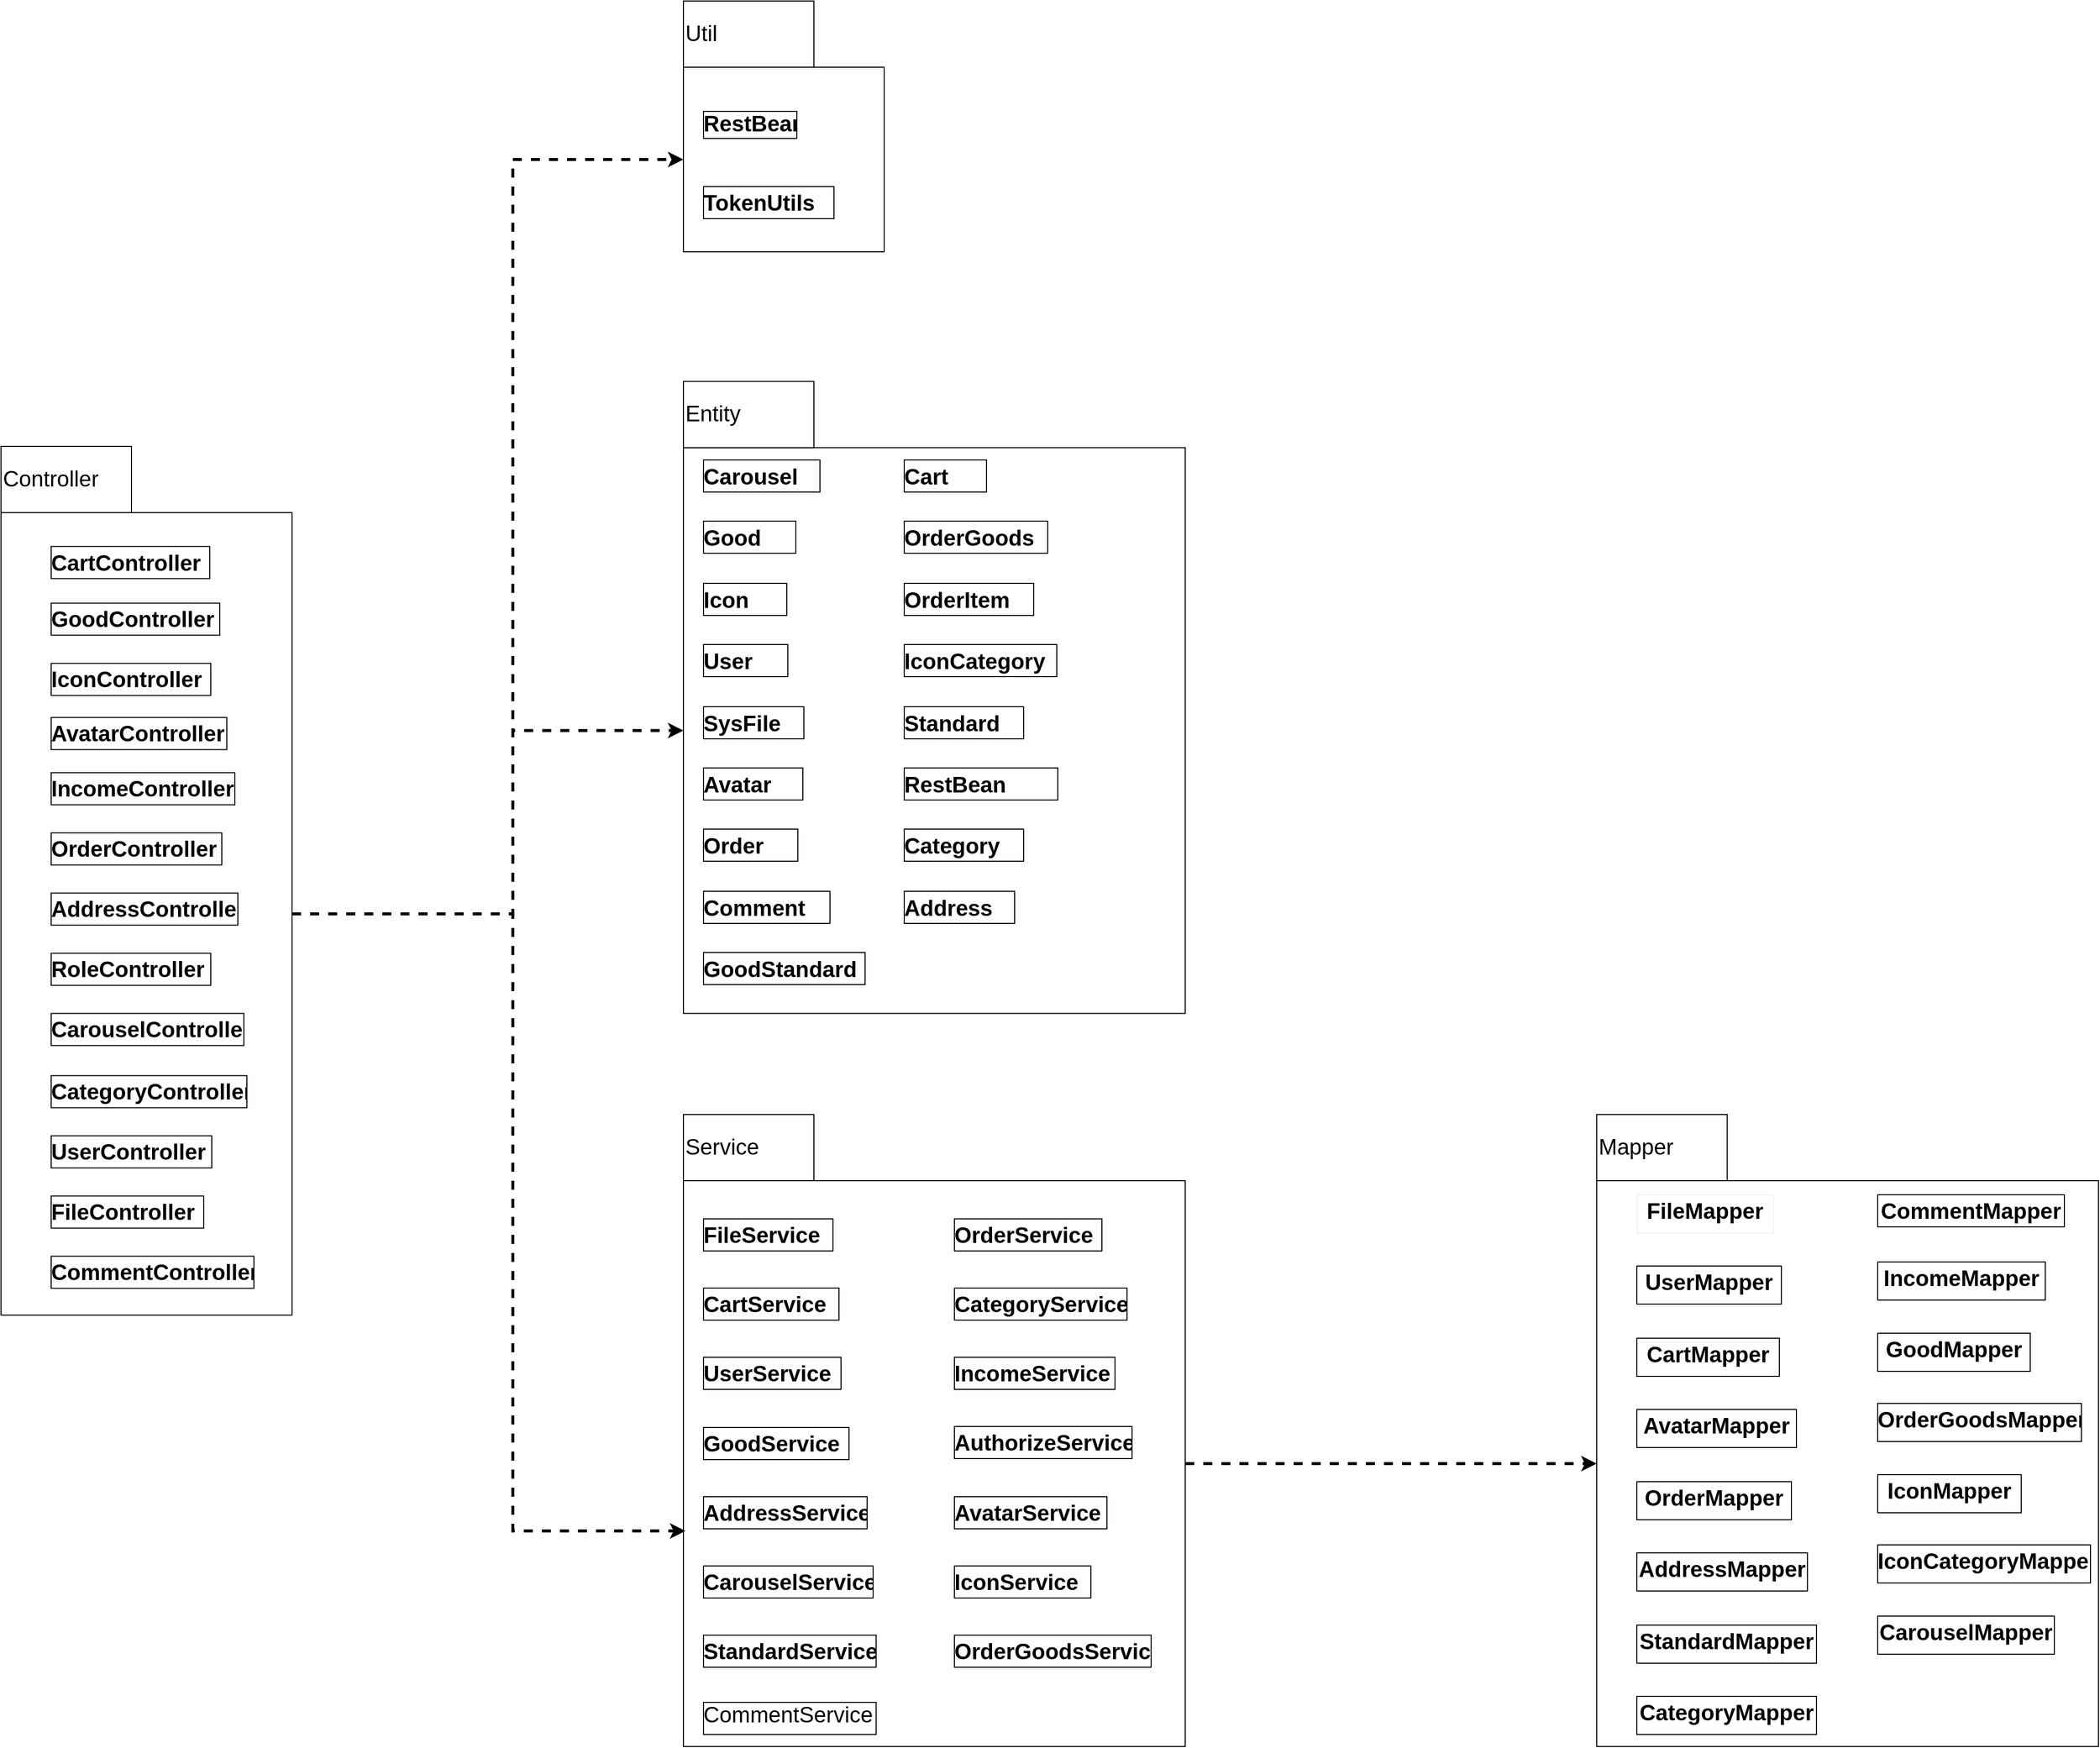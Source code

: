 <mxfile version="24.2.2" type="github">
  <diagram id="kwndpxM6aQohwFW0s9ph" name="第 1 页">
    <mxGraphModel dx="5371" dy="2811" grid="1" gridSize="10" guides="1" tooltips="1" connect="1" arrows="1" fold="1" page="0" pageScale="1" pageWidth="827" pageHeight="1169" background="none" math="0" shadow="0">
      <root>
        <mxCell id="0" />
        <mxCell id="1" parent="0" />
        <mxCell id="node9" value="&lt;p style=&quot;margin: 4px 0px 0px; font-size: 22px;&quot;&gt;&lt;b style=&quot;font-size: 22px;&quot;&gt;AddressController&lt;/b&gt;&lt;/p&gt;&lt;hr style=&quot;font-size: 22px;&quot;&gt;" style="verticalAlign=top;align=left;overflow=fill;fontSize=22;fontFamily=Helvetica;html=1;rounded=0;shadow=0;comic=0;labelBackgroundColor=none;strokeWidth=1;flipV=1;arcSize=20;" parent="1" vertex="1">
          <mxGeometry x="-1340" y="219.25" width="186" height="32" as="geometry" />
        </mxCell>
        <mxCell id="node5" value="&lt;p style=&quot;margin: 4px 0px 0px; font-size: 22px;&quot;&gt;&lt;b style=&quot;font-size: 22px;&quot;&gt;AvatarController&lt;/b&gt;&lt;/p&gt;&lt;hr style=&quot;font-size: 22px;&quot;&gt;" style="verticalAlign=top;align=left;overflow=fill;fontSize=22;fontFamily=Helvetica;html=1;rounded=0;shadow=0;comic=0;labelBackgroundColor=none;strokeWidth=1;flipV=1;arcSize=20;" parent="1" vertex="1">
          <mxGeometry x="-1340" y="44.25" width="175" height="32" as="geometry" />
        </mxCell>
        <mxCell id="node1" value="&lt;p style=&quot;margin: 4px 0px 0px; font-size: 22px;&quot;&gt;&lt;b style=&quot;font-size: 22px;&quot;&gt;CarouselController&lt;/b&gt;&lt;/p&gt;&lt;hr style=&quot;font-size: 22px;&quot;&gt;" style="verticalAlign=top;align=left;overflow=fill;fontSize=22;fontFamily=Helvetica;html=1;rounded=0;shadow=0;comic=0;labelBackgroundColor=none;strokeWidth=1;flipV=1;arcSize=20;" parent="1" vertex="1">
          <mxGeometry x="-1340" y="339.25" width="192" height="32" as="geometry" />
        </mxCell>
        <mxCell id="node8" value="&lt;p style=&quot;margin: 4px 0px 0px; font-size: 22px;&quot;&gt;&lt;b style=&quot;font-size: 22px;&quot;&gt;CartController&lt;/b&gt;&lt;/p&gt;&lt;hr style=&quot;font-size: 22px;&quot;&gt;" style="verticalAlign=top;align=left;overflow=fill;fontSize=22;fontFamily=Helvetica;html=1;rounded=0;shadow=0;comic=0;labelBackgroundColor=none;strokeWidth=1;flipV=1;arcSize=20;" parent="1" vertex="1">
          <mxGeometry x="-1340" y="-126.25" width="158" height="32" as="geometry" />
        </mxCell>
        <mxCell id="node7" value="&lt;p style=&quot;margin: 4px 0px 0px; font-size: 22px;&quot;&gt;&lt;b style=&quot;font-size: 22px;&quot;&gt;CategoryController&lt;/b&gt;&lt;/p&gt;&lt;hr style=&quot;font-size: 22px;&quot;&gt;" style="verticalAlign=top;align=left;overflow=fill;fontSize=22;fontFamily=Helvetica;html=1;rounded=0;shadow=0;comic=0;labelBackgroundColor=none;strokeWidth=1;flipV=1;arcSize=20;" parent="1" vertex="1">
          <mxGeometry x="-1340" y="401.25" width="195" height="32" as="geometry" />
        </mxCell>
        <mxCell id="node2" value="&lt;p style=&quot;margin: 4px 0px 0px; font-size: 22px;&quot;&gt;&lt;b style=&quot;font-size: 22px;&quot;&gt;CommentController&lt;/b&gt;&lt;/p&gt;&lt;hr style=&quot;font-size: 22px;&quot;&gt;" style="verticalAlign=top;align=left;overflow=fill;fontSize=22;fontFamily=Helvetica;html=1;rounded=0;shadow=0;comic=0;labelBackgroundColor=none;strokeWidth=1;flipV=1;arcSize=20;" parent="1" vertex="1">
          <mxGeometry x="-1340" y="581.25" width="202" height="32" as="geometry" />
        </mxCell>
        <mxCell id="node6" value="&lt;p style=&quot;margin: 4px 0px 0px; font-size: 22px;&quot;&gt;&lt;b style=&quot;font-size: 22px;&quot;&gt;FileController&lt;/b&gt;&lt;/p&gt;&lt;hr style=&quot;font-size: 22px;&quot;&gt;" style="verticalAlign=top;align=left;overflow=fill;fontSize=22;fontFamily=Helvetica;html=1;rounded=0;shadow=0;comic=0;labelBackgroundColor=none;strokeWidth=1;flipV=1;arcSize=20;" parent="1" vertex="1">
          <mxGeometry x="-1340" y="521.25" width="152" height="32" as="geometry" />
        </mxCell>
        <mxCell id="node4" value="&lt;p style=&quot;margin: 4px 0px 0px; font-size: 22px;&quot;&gt;&lt;b style=&quot;font-size: 22px;&quot;&gt;GoodController&lt;/b&gt;&lt;/p&gt;&lt;hr style=&quot;font-size: 22px;&quot;&gt;" style="verticalAlign=top;align=left;overflow=fill;fontSize=22;fontFamily=Helvetica;html=1;rounded=0;shadow=0;comic=0;labelBackgroundColor=none;strokeWidth=1;flipV=1;arcSize=20;" parent="1" vertex="1">
          <mxGeometry x="-1340" y="-69.75" width="168" height="32" as="geometry" />
        </mxCell>
        <mxCell id="node12" value="&lt;p style=&quot;margin: 4px 0px 0px; font-size: 22px;&quot;&gt;&lt;b style=&quot;font-size: 22px;&quot;&gt;IconController&lt;/b&gt;&lt;/p&gt;&lt;hr style=&quot;font-size: 22px;&quot;&gt;" style="verticalAlign=top;align=left;overflow=fill;fontSize=22;fontFamily=Helvetica;html=1;rounded=0;shadow=0;comic=0;labelBackgroundColor=none;strokeWidth=1;flipV=1;arcSize=20;" parent="1" vertex="1">
          <mxGeometry x="-1340" y="-9.75" width="159" height="32" as="geometry" />
        </mxCell>
        <mxCell id="node10" value="&lt;p style=&quot;margin: 4px 0px 0px; font-size: 22px;&quot;&gt;&lt;b style=&quot;font-size: 22px;&quot;&gt;IncomeController&lt;/b&gt;&lt;/p&gt;&lt;hr style=&quot;font-size: 22px;&quot;&gt;" style="verticalAlign=top;align=left;overflow=fill;fontSize=22;fontFamily=Helvetica;html=1;rounded=0;shadow=0;comic=0;labelBackgroundColor=none;strokeWidth=1;flipV=1;arcSize=20;" parent="1" vertex="1">
          <mxGeometry x="-1340" y="99.25" width="183" height="32" as="geometry" />
        </mxCell>
        <mxCell id="node3" value="&lt;p style=&quot;margin: 4px 0px 0px; font-size: 22px;&quot;&gt;&lt;b style=&quot;font-size: 22px;&quot;&gt;OrderController&lt;/b&gt;&lt;/p&gt;&lt;hr style=&quot;font-size: 22px;&quot;&gt;" style="verticalAlign=top;align=left;overflow=fill;fontSize=22;fontFamily=Helvetica;html=1;rounded=0;shadow=0;comic=0;labelBackgroundColor=none;strokeWidth=1;flipV=1;arcSize=20;" parent="1" vertex="1">
          <mxGeometry x="-1340" y="159.25" width="170" height="32" as="geometry" />
        </mxCell>
        <mxCell id="node0" value="&lt;p style=&quot;margin: 4px 0px 0px; font-size: 22px;&quot;&gt;&lt;b style=&quot;font-size: 22px;&quot;&gt;RoleController&lt;/b&gt;&lt;/p&gt;&lt;hr style=&quot;font-size: 22px;&quot;&gt;" style="verticalAlign=top;align=left;overflow=fill;fontSize=22;fontFamily=Helvetica;html=1;rounded=0;shadow=0;comic=0;labelBackgroundColor=none;strokeWidth=1;flipV=1;arcSize=20;" parent="1" vertex="1">
          <mxGeometry x="-1340" y="279.25" width="159" height="32" as="geometry" />
        </mxCell>
        <mxCell id="node11" value="&lt;p style=&quot;margin: 4px 0px 0px; font-size: 22px;&quot;&gt;&lt;b style=&quot;font-size: 22px;&quot;&gt;UserController&lt;/b&gt;&lt;/p&gt;&lt;hr style=&quot;font-size: 22px;&quot;&gt;" style="verticalAlign=top;align=left;overflow=fill;fontSize=22;fontFamily=Helvetica;html=1;rounded=0;shadow=0;comic=0;labelBackgroundColor=none;strokeWidth=1;flipV=1;arcSize=20;" parent="1" vertex="1">
          <mxGeometry x="-1340" y="461.25" width="160" height="32" as="geometry" />
        </mxCell>
        <mxCell id="ARKG5BeF98pR6dy3IUAX-29" value="&lt;p style=&quot;margin: 4px 0px 0px; font-size: 22px;&quot;&gt;&lt;b style=&quot;font-size: 22px;&quot;&gt;AddressService&lt;/b&gt;&lt;/p&gt;&lt;hr style=&quot;font-size: 22px;&quot;&gt;" style="verticalAlign=top;align=left;overflow=fill;fontSize=22;fontFamily=Helvetica;html=1;rounded=0;shadow=0;comic=0;labelBackgroundColor=none;strokeWidth=1;spacing=2;arcSize=20;" parent="1" vertex="1">
          <mxGeometry x="-690" y="821" width="163" height="32" as="geometry" />
        </mxCell>
        <mxCell id="ARKG5BeF98pR6dy3IUAX-30" value="&lt;p style=&quot;margin: 4px 0px 0px; font-size: 22px;&quot;&gt;&lt;b style=&quot;font-size: 22px;&quot;&gt;AuthorizeService&lt;/b&gt;&lt;/p&gt;&lt;hr style=&quot;font-size: 22px;&quot;&gt;" style="verticalAlign=top;align=left;overflow=fill;fontSize=22;fontFamily=Helvetica;html=1;rounded=0;shadow=0;comic=0;labelBackgroundColor=none;strokeWidth=1;spacing=2;arcSize=20;" parent="1" vertex="1">
          <mxGeometry x="-440" y="751" width="177" height="32" as="geometry" />
        </mxCell>
        <mxCell id="ARKG5BeF98pR6dy3IUAX-31" value="&lt;p style=&quot;margin: 4px 0px 0px; font-size: 22px;&quot;&gt;&lt;b style=&quot;font-size: 22px;&quot;&gt;AvatarService&lt;/b&gt;&lt;/p&gt;&lt;hr style=&quot;font-size: 22px;&quot;&gt;" style="verticalAlign=top;align=left;overflow=fill;fontSize=22;fontFamily=Helvetica;html=1;rounded=0;shadow=0;comic=0;labelBackgroundColor=none;strokeWidth=1;spacing=2;arcSize=20;" parent="1" vertex="1">
          <mxGeometry x="-440" y="821" width="152" height="32" as="geometry" />
        </mxCell>
        <mxCell id="ARKG5BeF98pR6dy3IUAX-32" value="&lt;p style=&quot;margin: 4px 0px 0px; font-size: 22px;&quot;&gt;&lt;b style=&quot;font-size: 22px;&quot;&gt;CarouselService&lt;/b&gt;&lt;/p&gt;&lt;hr style=&quot;font-size: 22px;&quot;&gt;" style="verticalAlign=top;align=left;overflow=fill;fontSize=22;fontFamily=Helvetica;html=1;rounded=0;shadow=0;comic=0;labelBackgroundColor=none;strokeWidth=1;spacing=2;arcSize=20;" parent="1" vertex="1">
          <mxGeometry x="-690" y="890" width="169" height="32" as="geometry" />
        </mxCell>
        <mxCell id="ARKG5BeF98pR6dy3IUAX-33" value="&lt;p style=&quot;margin: 4px 0px 0px; font-size: 22px;&quot;&gt;&lt;b style=&quot;font-size: 22px;&quot;&gt;CartService&lt;/b&gt;&lt;/p&gt;&lt;hr style=&quot;font-size: 22px;&quot;&gt;" style="verticalAlign=top;align=left;overflow=fill;fontSize=22;fontFamily=Helvetica;html=1;rounded=0;shadow=0;comic=0;labelBackgroundColor=none;strokeWidth=1;spacing=2;arcSize=20;" parent="1" vertex="1">
          <mxGeometry x="-690" y="613" width="135" height="32" as="geometry" />
        </mxCell>
        <mxCell id="ARKG5BeF98pR6dy3IUAX-34" value="&lt;p style=&quot;margin: 4px 0px 0px; font-size: 22px;&quot;&gt;&lt;b style=&quot;font-size: 22px;&quot;&gt;CategoryService&lt;/b&gt;&lt;/p&gt;&lt;hr style=&quot;font-size: 22px;&quot;&gt;" style="verticalAlign=top;align=left;overflow=fill;fontSize=22;fontFamily=Helvetica;html=1;rounded=0;shadow=0;comic=0;labelBackgroundColor=none;strokeWidth=1;spacing=2;arcSize=20;" parent="1" vertex="1">
          <mxGeometry x="-440" y="613" width="172" height="32" as="geometry" />
        </mxCell>
        <mxCell id="ARKG5BeF98pR6dy3IUAX-35" value="&lt;p style=&quot;margin: 4px 0px 0px; font-size: 22px;&quot;&gt;&lt;b style=&quot;font-size: 22px;&quot;&gt;FileService&lt;/b&gt;&lt;/p&gt;&lt;hr style=&quot;font-size: 22px;&quot;&gt;" style="verticalAlign=top;align=left;overflow=fill;fontSize=22;fontFamily=Helvetica;html=1;rounded=0;shadow=0;comic=0;labelBackgroundColor=none;strokeWidth=1;spacing=2;arcSize=20;" parent="1" vertex="1">
          <mxGeometry x="-690" y="544" width="129" height="32" as="geometry" />
        </mxCell>
        <mxCell id="ARKG5BeF98pR6dy3IUAX-36" value="&lt;p style=&quot;margin: 4px 0px 0px; font-size: 22px;&quot;&gt;&lt;b style=&quot;font-size: 22px;&quot;&gt;GoodService&lt;/b&gt;&lt;/p&gt;&lt;hr style=&quot;font-size: 22px;&quot;&gt;" style="verticalAlign=top;align=left;overflow=fill;fontSize=22;fontFamily=Helvetica;html=1;rounded=0;shadow=0;comic=0;labelBackgroundColor=none;strokeWidth=1;spacing=2;arcSize=20;" parent="1" vertex="1">
          <mxGeometry x="-690" y="752" width="145" height="32" as="geometry" />
        </mxCell>
        <mxCell id="ARKG5BeF98pR6dy3IUAX-37" value="&lt;p style=&quot;margin: 4px 0px 0px; font-size: 22px;&quot;&gt;&lt;b style=&quot;font-size: 22px;&quot;&gt;IconService&lt;/b&gt;&lt;/p&gt;&lt;hr style=&quot;font-size: 22px;&quot;&gt;" style="verticalAlign=top;align=left;overflow=fill;fontSize=22;fontFamily=Helvetica;html=1;rounded=0;shadow=0;comic=0;labelBackgroundColor=none;strokeWidth=1;spacing=2;arcSize=20;" parent="1" vertex="1">
          <mxGeometry x="-440" y="890" width="136" height="32" as="geometry" />
        </mxCell>
        <mxCell id="ARKG5BeF98pR6dy3IUAX-38" value="&lt;p style=&quot;margin: 4px 0px 0px; font-size: 22px;&quot;&gt;&lt;b style=&quot;font-size: 22px;&quot;&gt;IncomeService&lt;/b&gt;&lt;/p&gt;&lt;hr style=&quot;font-size: 22px;&quot;&gt;" style="verticalAlign=top;align=left;overflow=fill;fontSize=22;fontFamily=Helvetica;html=1;rounded=0;shadow=0;comic=0;labelBackgroundColor=none;strokeWidth=1;spacing=2;arcSize=20;" parent="1" vertex="1">
          <mxGeometry x="-440" y="682" width="160" height="32" as="geometry" />
        </mxCell>
        <mxCell id="ARKG5BeF98pR6dy3IUAX-39" value="&lt;p style=&quot;margin: 4px 0px 0px; font-size: 22px;&quot;&gt;&lt;b style=&quot;font-size: 22px;&quot;&gt;OrderGoodsService&lt;/b&gt;&lt;/p&gt;&lt;hr style=&quot;font-size: 22px;&quot;&gt;" style="verticalAlign=top;align=left;overflow=fill;fontSize=22;fontFamily=Helvetica;html=1;rounded=0;shadow=0;comic=0;labelBackgroundColor=none;strokeWidth=1;spacing=2;arcSize=20;" parent="1" vertex="1">
          <mxGeometry x="-440" y="959" width="196" height="32" as="geometry" />
        </mxCell>
        <mxCell id="ARKG5BeF98pR6dy3IUAX-40" value="&lt;p style=&quot;margin: 4px 0px 0px; font-size: 22px;&quot;&gt;&lt;b style=&quot;font-size: 22px;&quot;&gt;OrderService&lt;/b&gt;&lt;/p&gt;&lt;hr style=&quot;font-size: 22px;&quot;&gt;" style="verticalAlign=top;align=left;overflow=fill;fontSize=22;fontFamily=Helvetica;html=1;rounded=0;shadow=0;comic=0;labelBackgroundColor=none;strokeWidth=1;spacing=2;arcSize=20;" parent="1" vertex="1">
          <mxGeometry x="-440" y="544" width="147" height="32" as="geometry" />
        </mxCell>
        <mxCell id="ARKG5BeF98pR6dy3IUAX-41" value="&lt;p style=&quot;margin: 4px 0px 0px; font-size: 22px;&quot;&gt;&lt;b style=&quot;font-size: 22px;&quot;&gt;StandardService&lt;/b&gt;&lt;/p&gt;&lt;hr style=&quot;font-size: 22px;&quot;&gt;" style="verticalAlign=top;align=left;overflow=fill;fontSize=22;fontFamily=Helvetica;html=1;rounded=0;shadow=0;comic=0;labelBackgroundColor=none;strokeWidth=1;spacing=2;arcSize=20;" parent="1" vertex="1">
          <mxGeometry x="-690" y="959" width="172" height="32" as="geometry" />
        </mxCell>
        <mxCell id="ARKG5BeF98pR6dy3IUAX-42" value="&lt;p style=&quot;margin: 4px 0px 0px; font-size: 22px;&quot;&gt;&lt;b style=&quot;font-size: 22px;&quot;&gt;UserService&lt;/b&gt;&lt;/p&gt;&lt;hr style=&quot;font-size: 22px;&quot;&gt;" style="verticalAlign=top;align=left;overflow=fill;fontSize=22;fontFamily=Helvetica;html=1;rounded=0;shadow=0;comic=0;labelBackgroundColor=none;strokeWidth=1;spacing=2;arcSize=20;" parent="1" vertex="1">
          <mxGeometry x="-690" y="682" width="137" height="32" as="geometry" />
        </mxCell>
        <mxCell id="ARKG5BeF98pR6dy3IUAX-44" value="&lt;div style=&quot;font-size: 22px;&quot;&gt;&lt;b style=&quot;font-size: 22px;&quot;&gt;RestBean&lt;/b&gt;&lt;/div&gt;" style="verticalAlign=middle;align=left;overflow=fill;fontSize=22;fontFamily=Helvetica;html=1;rounded=0;shadow=0;comic=0;labelBackgroundColor=none;strokeWidth=1;flipV=1;arcSize=20;" parent="1" vertex="1">
          <mxGeometry x="-690" y="-560" width="93" height="27" as="geometry" />
        </mxCell>
        <mxCell id="ARKG5BeF98pR6dy3IUAX-45" value="&lt;p style=&quot;margin: 4px 0px 0px; font-size: 22px;&quot;&gt;&lt;b style=&quot;font-size: 22px;&quot;&gt;TokenUtils&lt;/b&gt;&lt;/p&gt;&lt;hr style=&quot;font-size: 22px;&quot;&gt;" style="verticalAlign=top;align=left;overflow=fill;fontSize=22;fontFamily=Helvetica;html=1;rounded=0;shadow=0;comic=0;labelBackgroundColor=none;strokeWidth=1;flipV=1;arcSize=20;" parent="1" vertex="1">
          <mxGeometry x="-690" y="-485" width="130" height="32" as="geometry" />
        </mxCell>
        <mxCell id="ARKG5BeF98pR6dy3IUAX-47" value="&lt;p style=&quot;margin: 4px 0px 0px; font-size: 22px;&quot;&gt;&lt;b style=&quot;font-size: 22px;&quot;&gt;Address&lt;/b&gt;&lt;/p&gt;&lt;hr style=&quot;font-size: 22px;&quot;&gt;" style="verticalAlign=top;align=left;overflow=fill;fontSize=22;fontFamily=Helvetica;html=1;rounded=0;shadow=0;comic=0;labelBackgroundColor=none;strokeWidth=1;flipV=0;arcSize=20;" parent="1" vertex="1">
          <mxGeometry x="-490" y="217.5" width="110" height="32" as="geometry" />
        </mxCell>
        <mxCell id="ARKG5BeF98pR6dy3IUAX-48" value="&lt;p style=&quot;margin: 4px 0px 0px; font-size: 22px;&quot;&gt;&lt;b style=&quot;font-size: 22px;&quot;&gt;Avatar&lt;/b&gt;&lt;/p&gt;&lt;hr style=&quot;font-size: 22px;&quot;&gt;" style="verticalAlign=top;align=left;overflow=fill;fontSize=22;fontFamily=Helvetica;html=1;rounded=0;shadow=0;comic=0;labelBackgroundColor=none;strokeWidth=1;flipV=0;arcSize=20;" parent="1" vertex="1">
          <mxGeometry x="-690" y="94.5" width="99" height="32" as="geometry" />
        </mxCell>
        <mxCell id="ARKG5BeF98pR6dy3IUAX-49" value="&lt;p style=&quot;margin: 4px 0px 0px; font-size: 22px;&quot;&gt;&lt;b style=&quot;font-size: 22px;&quot;&gt;Carousel&lt;/b&gt;&lt;/p&gt;&lt;hr style=&quot;font-size: 22px;&quot;&gt;" style="verticalAlign=top;align=left;overflow=fill;fontSize=22;fontFamily=Helvetica;html=1;rounded=0;shadow=0;comic=0;labelBackgroundColor=none;strokeWidth=1;flipV=0;arcSize=20;" parent="1" vertex="1">
          <mxGeometry x="-690" y="-212.5" width="116" height="32" as="geometry" />
        </mxCell>
        <mxCell id="ARKG5BeF98pR6dy3IUAX-50" value="&lt;p style=&quot;margin: 4px 0px 0px; font-size: 22px;&quot;&gt;&lt;b style=&quot;font-size: 22px;&quot;&gt;Cart&lt;/b&gt;&lt;/p&gt;&lt;hr style=&quot;font-size: 22px;&quot;&gt;" style="verticalAlign=top;align=left;overflow=fill;fontSize=22;fontFamily=Helvetica;html=1;rounded=0;shadow=0;comic=0;labelBackgroundColor=none;strokeWidth=1;flipV=0;arcSize=20;" parent="1" vertex="1">
          <mxGeometry x="-490" y="-212.5" width="82" height="32" as="geometry" />
        </mxCell>
        <mxCell id="ARKG5BeF98pR6dy3IUAX-51" value="&lt;p style=&quot;margin: 4px 0px 0px; font-size: 22px;&quot;&gt;&lt;b style=&quot;font-size: 22px;&quot;&gt;Category&lt;/b&gt;&lt;/p&gt;&lt;hr style=&quot;font-size: 22px;&quot;&gt;" style="verticalAlign=top;align=left;overflow=fill;fontSize=22;fontFamily=Helvetica;html=1;rounded=0;shadow=0;comic=0;labelBackgroundColor=none;strokeWidth=1;flipV=0;arcSize=20;" parent="1" vertex="1">
          <mxGeometry x="-490" y="155.5" width="119" height="32" as="geometry" />
        </mxCell>
        <mxCell id="ARKG5BeF98pR6dy3IUAX-52" value="&lt;p style=&quot;margin: 4px 0px 0px; font-size: 22px;&quot;&gt;&lt;b style=&quot;font-size: 22px;&quot;&gt;Comment&lt;/b&gt;&lt;/p&gt;&lt;hr style=&quot;font-size: 22px;&quot;&gt;" style="verticalAlign=top;align=left;overflow=fill;fontSize=22;fontFamily=Helvetica;html=1;rounded=0;shadow=0;comic=0;labelBackgroundColor=none;strokeWidth=1;flipV=0;arcSize=20;" parent="1" vertex="1">
          <mxGeometry x="-690" y="217.5" width="126" height="32" as="geometry" />
        </mxCell>
        <mxCell id="ARKG5BeF98pR6dy3IUAX-53" value="&lt;p style=&quot;margin: 4px 0px 0px; font-size: 22px;&quot;&gt;&lt;b style=&quot;font-size: 22px;&quot;&gt;Good&lt;/b&gt;&lt;/p&gt;&lt;hr style=&quot;font-size: 22px;&quot;&gt;" style="verticalAlign=top;align=left;overflow=fill;fontSize=22;fontFamily=Helvetica;html=1;rounded=0;shadow=0;comic=0;labelBackgroundColor=none;strokeWidth=1;flipV=0;arcSize=20;" parent="1" vertex="1">
          <mxGeometry x="-690" y="-151.5" width="92" height="32" as="geometry" />
        </mxCell>
        <mxCell id="ARKG5BeF98pR6dy3IUAX-54" value="&lt;p style=&quot;margin: 4px 0px 0px; font-size: 22px;&quot;&gt;&lt;b style=&quot;font-size: 22px;&quot;&gt;GoodStandard&lt;/b&gt;&lt;/p&gt;&lt;hr style=&quot;font-size: 22px;&quot;&gt;" style="verticalAlign=top;align=left;overflow=fill;fontSize=22;fontFamily=Helvetica;html=1;rounded=0;shadow=0;comic=0;labelBackgroundColor=none;strokeWidth=1;flipV=0;arcSize=20;" parent="1" vertex="1">
          <mxGeometry x="-690" y="278.5" width="161" height="32" as="geometry" />
        </mxCell>
        <mxCell id="ARKG5BeF98pR6dy3IUAX-55" value="&lt;p style=&quot;margin: 4px 0px 0px; font-size: 22px;&quot;&gt;&lt;b style=&quot;font-size: 22px;&quot;&gt;Icon&lt;/b&gt;&lt;/p&gt;&lt;hr style=&quot;font-size: 22px;&quot;&gt;" style="verticalAlign=top;align=left;overflow=fill;fontSize=22;fontFamily=Helvetica;html=1;rounded=0;shadow=0;comic=0;labelBackgroundColor=none;strokeWidth=1;flipV=0;arcSize=20;" parent="1" vertex="1">
          <mxGeometry x="-690" y="-89.5" width="83" height="32" as="geometry" />
        </mxCell>
        <mxCell id="ARKG5BeF98pR6dy3IUAX-56" value="&lt;p style=&quot;margin: 4px 0px 0px; font-size: 22px;&quot;&gt;&lt;b style=&quot;font-size: 22px;&quot;&gt;IconCategory&lt;/b&gt;&lt;/p&gt;&lt;hr style=&quot;font-size: 22px;&quot;&gt;" style="verticalAlign=top;align=left;overflow=fill;fontSize=22;fontFamily=Helvetica;html=1;rounded=0;shadow=0;comic=0;labelBackgroundColor=none;strokeWidth=1;flipV=0;arcSize=20;" parent="1" vertex="1">
          <mxGeometry x="-490" y="-28.5" width="152" height="32" as="geometry" />
        </mxCell>
        <mxCell id="ARKG5BeF98pR6dy3IUAX-57" value="&lt;p style=&quot;margin: 4px 0px 0px; font-size: 22px;&quot;&gt;&lt;b style=&quot;font-size: 22px;&quot;&gt;Order&lt;/b&gt;&lt;/p&gt;&lt;hr style=&quot;font-size: 22px;&quot;&gt;" style="verticalAlign=top;align=left;overflow=fill;fontSize=22;fontFamily=Helvetica;html=1;rounded=0;shadow=0;comic=0;labelBackgroundColor=none;strokeWidth=1;flipV=0;arcSize=20;" parent="1" vertex="1">
          <mxGeometry x="-690" y="155.5" width="94" height="32" as="geometry" />
        </mxCell>
        <mxCell id="ARKG5BeF98pR6dy3IUAX-58" value="&lt;p style=&quot;margin: 4px 0px 0px; font-size: 22px;&quot;&gt;&lt;b style=&quot;font-size: 22px;&quot;&gt;OrderGoods&lt;/b&gt;&lt;/p&gt;&lt;hr style=&quot;font-size: 22px;&quot;&gt;" style="verticalAlign=top;align=left;overflow=fill;fontSize=22;fontFamily=Helvetica;html=1;rounded=0;shadow=0;comic=0;labelBackgroundColor=none;strokeWidth=1;flipV=0;arcSize=20;" parent="1" vertex="1">
          <mxGeometry x="-490" y="-151.5" width="143" height="32" as="geometry" />
        </mxCell>
        <mxCell id="ARKG5BeF98pR6dy3IUAX-59" value="&lt;p style=&quot;margin: 4px 0px 0px; font-size: 22px;&quot;&gt;&lt;b style=&quot;font-size: 22px;&quot;&gt;OrderItem&lt;/b&gt;&lt;/p&gt;&lt;hr style=&quot;font-size: 22px;&quot;&gt;" style="verticalAlign=top;align=left;overflow=fill;fontSize=22;fontFamily=Helvetica;html=1;rounded=0;shadow=0;comic=0;labelBackgroundColor=none;strokeWidth=1;flipV=0;arcSize=20;" parent="1" vertex="1">
          <mxGeometry x="-490" y="-89.5" width="129" height="32" as="geometry" />
        </mxCell>
        <mxCell id="ARKG5BeF98pR6dy3IUAX-60" value="&lt;p style=&quot;margin: 4px 0px 0px; font-size: 22px;&quot;&gt;&lt;b style=&quot;font-size: 22px;&quot;&gt;RestBean&lt;/b&gt;&lt;/p&gt;&lt;hr style=&quot;font-size: 22px;&quot;&gt;" style="verticalAlign=top;align=left;overflow=fill;fontSize=22;fontFamily=Helvetica;html=1;rounded=0;shadow=0;comic=0;labelBackgroundColor=none;strokeWidth=1;flipV=0;arcSize=20;" parent="1" vertex="1">
          <mxGeometry x="-490" y="94.5" width="153" height="32" as="geometry" />
        </mxCell>
        <mxCell id="ARKG5BeF98pR6dy3IUAX-61" value="&lt;p style=&quot;margin: 4px 0px 0px; font-size: 22px;&quot;&gt;&lt;b style=&quot;font-size: 22px;&quot;&gt;Standard&lt;/b&gt;&lt;/p&gt;&lt;hr style=&quot;font-size: 22px;&quot;&gt;" style="verticalAlign=top;align=left;overflow=fill;fontSize=22;fontFamily=Helvetica;html=1;rounded=0;shadow=0;comic=0;labelBackgroundColor=none;strokeWidth=1;flipV=0;arcSize=20;" parent="1" vertex="1">
          <mxGeometry x="-490" y="33.5" width="119" height="32" as="geometry" />
        </mxCell>
        <mxCell id="ARKG5BeF98pR6dy3IUAX-62" value="&lt;p style=&quot;margin: 4px 0px 0px; font-size: 22px;&quot;&gt;&lt;b style=&quot;font-size: 22px;&quot;&gt;SysFile&lt;/b&gt;&lt;/p&gt;&lt;hr style=&quot;font-size: 22px;&quot;&gt;" style="verticalAlign=top;align=left;overflow=fill;fontSize=22;fontFamily=Helvetica;html=1;rounded=0;shadow=0;comic=0;labelBackgroundColor=none;strokeWidth=1;flipV=0;arcSize=20;" parent="1" vertex="1">
          <mxGeometry x="-690" y="33.5" width="100" height="32" as="geometry" />
        </mxCell>
        <mxCell id="ARKG5BeF98pR6dy3IUAX-63" value="&lt;p style=&quot;margin: 4px 0px 0px; font-size: 22px;&quot;&gt;&lt;b style=&quot;font-size: 22px;&quot;&gt;User&lt;/b&gt;&lt;/p&gt;&lt;hr style=&quot;font-size: 22px;&quot;&gt;" style="verticalAlign=top;align=left;overflow=fill;fontSize=22;fontFamily=Helvetica;html=1;rounded=0;shadow=0;comic=0;labelBackgroundColor=none;strokeWidth=1;flipV=0;arcSize=20;" parent="1" vertex="1">
          <mxGeometry x="-690" y="-28.5" width="84" height="32" as="geometry" />
        </mxCell>
        <mxCell id="JV2kTO9e9_lDRvMlxu_j-28" style="edgeStyle=orthogonalEdgeStyle;rounded=0;orthogonalLoop=1;jettySize=auto;html=1;exitX=1;exitY=0.5;exitDx=0;exitDy=0;dashed=1;strokeWidth=3;fontSize=22;arcSize=20;shadow=0;" edge="1" parent="1" source="JV2kTO9e9_lDRvMlxu_j-1" target="JV2kTO9e9_lDRvMlxu_j-7">
          <mxGeometry relative="1" as="geometry">
            <mxPoint x="-860" y="-550" as="targetPoint" />
            <Array as="points">
              <mxPoint x="-880" y="240" />
              <mxPoint x="-880" y="-512" />
            </Array>
          </mxGeometry>
        </mxCell>
        <mxCell id="JV2kTO9e9_lDRvMlxu_j-30" style="edgeStyle=orthogonalEdgeStyle;rounded=0;orthogonalLoop=1;jettySize=auto;html=1;exitX=1;exitY=0.5;exitDx=0;exitDy=0;entryX=0;entryY=0.5;entryDx=0;entryDy=0;dashed=1;strokeWidth=3;fontSize=22;arcSize=20;shadow=0;" edge="1" parent="1" source="JV2kTO9e9_lDRvMlxu_j-1" target="JV2kTO9e9_lDRvMlxu_j-5">
          <mxGeometry relative="1" as="geometry">
            <Array as="points">
              <mxPoint x="-880" y="240" />
              <mxPoint x="-880" y="57" />
            </Array>
          </mxGeometry>
        </mxCell>
        <mxCell id="JV2kTO9e9_lDRvMlxu_j-1" value="" style="rounded=0;whiteSpace=wrap;html=1;fillColor=none;fontSize=22;arcSize=20;shadow=0;" vertex="1" parent="1">
          <mxGeometry x="-1390" y="-160" width="290" height="800" as="geometry" />
        </mxCell>
        <mxCell id="JV2kTO9e9_lDRvMlxu_j-2" value="&lt;div style=&quot;font-size: 22px;&quot; align=&quot;left&quot;&gt;&lt;font style=&quot;font-size: 22px;&quot;&gt;Controller&lt;/font&gt;&lt;/div&gt;" style="rounded=0;whiteSpace=wrap;html=1;align=left;fontSize=22;arcSize=20;shadow=0;" vertex="1" parent="1">
          <mxGeometry x="-1390" y="-226" width="130" height="66" as="geometry" />
        </mxCell>
        <mxCell id="JV2kTO9e9_lDRvMlxu_j-32" style="edgeStyle=orthogonalEdgeStyle;rounded=0;orthogonalLoop=1;jettySize=auto;html=1;exitX=1;exitY=0.5;exitDx=0;exitDy=0;entryX=0;entryY=0.5;entryDx=0;entryDy=0;dashed=1;strokeWidth=3;fontSize=22;arcSize=20;shadow=0;" edge="1" parent="1" source="JV2kTO9e9_lDRvMlxu_j-3" target="JV2kTO9e9_lDRvMlxu_j-24">
          <mxGeometry relative="1" as="geometry" />
        </mxCell>
        <mxCell id="JV2kTO9e9_lDRvMlxu_j-3" value="" style="rounded=0;whiteSpace=wrap;html=1;fillColor=none;fontSize=22;arcSize=20;shadow=0;" vertex="1" parent="1">
          <mxGeometry x="-710" y="506" width="500" height="564" as="geometry" />
        </mxCell>
        <mxCell id="JV2kTO9e9_lDRvMlxu_j-4" value="&lt;font style=&quot;font-size: 22px;&quot;&gt;Service&lt;/font&gt;" style="rounded=0;whiteSpace=wrap;html=1;align=left;fontSize=22;arcSize=20;shadow=0;" vertex="1" parent="1">
          <mxGeometry x="-710" y="440" width="130" height="66" as="geometry" />
        </mxCell>
        <mxCell id="JV2kTO9e9_lDRvMlxu_j-5" value="" style="rounded=0;whiteSpace=wrap;html=1;fillColor=none;fontSize=22;arcSize=20;shadow=0;" vertex="1" parent="1">
          <mxGeometry x="-710" y="-224.75" width="500" height="564" as="geometry" />
        </mxCell>
        <mxCell id="JV2kTO9e9_lDRvMlxu_j-6" value="&lt;font style=&quot;font-size: 22px;&quot;&gt;Entity&lt;/font&gt;" style="rounded=0;whiteSpace=wrap;html=1;align=left;fontSize=22;arcSize=20;shadow=0;" vertex="1" parent="1">
          <mxGeometry x="-710" y="-290.75" width="130" height="66" as="geometry" />
        </mxCell>
        <mxCell id="JV2kTO9e9_lDRvMlxu_j-7" value="" style="rounded=0;whiteSpace=wrap;html=1;fillColor=none;fontSize=22;arcSize=20;shadow=0;" vertex="1" parent="1">
          <mxGeometry x="-710" y="-604" width="200" height="184" as="geometry" />
        </mxCell>
        <mxCell id="JV2kTO9e9_lDRvMlxu_j-8" value="&lt;font style=&quot;font-size: 22px;&quot;&gt;Util&lt;/font&gt;" style="rounded=0;whiteSpace=wrap;html=1;align=left;fontSize=22;arcSize=20;shadow=0;" vertex="1" parent="1">
          <mxGeometry x="-710" y="-670" width="130" height="66" as="geometry" />
        </mxCell>
        <mxCell id="JV2kTO9e9_lDRvMlxu_j-9" value="&lt;p style=&quot;margin: 4px 0px 0px; text-align: center; font-size: 22px;&quot;&gt;&lt;b style=&quot;font-size: 22px;&quot;&gt;AddressMapper&lt;/b&gt;&lt;/p&gt;&lt;hr style=&quot;font-size: 22px;&quot;&gt;" style="verticalAlign=top;align=left;overflow=fill;fontSize=22;fontFamily=Helvetica;html=1;rounded=0;shadow=0;comic=0;labelBackgroundColor=none;strokeWidth=1;strokeColor=default;imageAspect=1;arcSize=20;" vertex="1" parent="1">
          <mxGeometry x="240" y="877" width="170" height="38" as="geometry" />
        </mxCell>
        <mxCell id="JV2kTO9e9_lDRvMlxu_j-10" value="&lt;p style=&quot;margin: 4px 0px 0px; text-align: center; font-size: 22px;&quot;&gt;&lt;b style=&quot;font-size: 22px;&quot;&gt;AvatarMapper&lt;/b&gt;&lt;/p&gt;&lt;hr style=&quot;font-size: 22px;&quot;&gt;" style="verticalAlign=top;align=left;overflow=fill;fontSize=22;fontFamily=Helvetica;html=1;rounded=0;shadow=0;comic=0;labelBackgroundColor=none;strokeWidth=1;strokeColor=default;imageAspect=1;arcSize=20;" vertex="1" parent="1">
          <mxGeometry x="240" y="734" width="159" height="38" as="geometry" />
        </mxCell>
        <mxCell id="JV2kTO9e9_lDRvMlxu_j-11" value="&lt;p style=&quot;margin: 4px 0px 0px; text-align: center; font-size: 22px;&quot;&gt;&lt;b style=&quot;font-size: 22px;&quot;&gt;CarouselMapper&lt;/b&gt;&lt;/p&gt;&lt;hr style=&quot;font-size: 22px;&quot;&gt;" style="verticalAlign=top;align=left;overflow=fill;fontSize=22;fontFamily=Helvetica;html=1;rounded=0;shadow=0;comic=0;labelBackgroundColor=none;strokeWidth=1;strokeColor=default;imageAspect=1;arcSize=20;" vertex="1" parent="1">
          <mxGeometry x="480" y="940" width="176" height="38" as="geometry" />
        </mxCell>
        <mxCell id="JV2kTO9e9_lDRvMlxu_j-12" value="&lt;p style=&quot;margin: 4px 0px 0px; text-align: center; font-size: 22px;&quot;&gt;&lt;b style=&quot;font-size: 22px;&quot;&gt;CartMapper&lt;/b&gt;&lt;/p&gt;&lt;hr style=&quot;font-size: 22px;&quot;&gt;" style="verticalAlign=top;align=left;overflow=fill;fontSize=22;fontFamily=Helvetica;html=1;rounded=0;shadow=0;comic=0;labelBackgroundColor=none;strokeWidth=1;strokeColor=default;imageAspect=1;arcSize=20;" vertex="1" parent="1">
          <mxGeometry x="240" y="663" width="142" height="38" as="geometry" />
        </mxCell>
        <mxCell id="JV2kTO9e9_lDRvMlxu_j-13" value="&lt;p style=&quot;margin: 4px 0px 0px; text-align: center; font-size: 22px;&quot;&gt;&lt;b style=&quot;font-size: 22px;&quot;&gt;CategoryMapper&lt;/b&gt;&lt;/p&gt;&lt;hr style=&quot;font-size: 22px;&quot;&gt;" style="verticalAlign=top;align=left;overflow=fill;fontSize=22;fontFamily=Helvetica;html=1;rounded=0;shadow=0;comic=0;labelBackgroundColor=none;strokeWidth=1;strokeColor=default;imageAspect=1;arcSize=20;" vertex="1" parent="1">
          <mxGeometry x="240" y="1020" width="179" height="38" as="geometry" />
        </mxCell>
        <mxCell id="JV2kTO9e9_lDRvMlxu_j-14" value="&lt;p style=&quot;margin: 4px 0px 0px; text-align: center; font-size: 22px;&quot;&gt;&lt;b style=&quot;font-size: 22px;&quot;&gt;CommentMapper&lt;/b&gt;&lt;/p&gt;&lt;hr style=&quot;font-size: 22px;&quot;&gt;" style="verticalAlign=top;align=left;overflow=fill;fontSize=22;fontFamily=Helvetica;html=1;rounded=0;shadow=0;comic=0;labelBackgroundColor=none;strokeWidth=1;strokeColor=default;imageAspect=1;arcSize=20;" vertex="1" parent="1">
          <mxGeometry x="480" y="520" width="186" height="32" as="geometry" />
        </mxCell>
        <mxCell id="JV2kTO9e9_lDRvMlxu_j-15" value="&lt;p style=&quot;margin: 4px 0px 0px; text-align: center; font-size: 22px;&quot;&gt;&lt;b style=&quot;font-size: 22px;&quot;&gt;FileMapper&lt;/b&gt;&lt;/p&gt;&lt;hr style=&quot;font-size: 22px;&quot;&gt;" style="verticalAlign=top;align=left;overflow=fill;fontSize=22;fontFamily=Helvetica;html=1;rounded=0;shadow=0;comic=0;labelBackgroundColor=none;strokeWidth=0;strokeColor=default;imageAspect=1;arcSize=20;" vertex="1" parent="1">
          <mxGeometry x="240" y="520" width="136" height="38" as="geometry" />
        </mxCell>
        <mxCell id="JV2kTO9e9_lDRvMlxu_j-16" value="&lt;p style=&quot;margin: 4px 0px 0px; text-align: center; font-size: 22px;&quot;&gt;&lt;b style=&quot;font-size: 22px;&quot;&gt;GoodMapper&lt;/b&gt;&lt;/p&gt;&lt;hr style=&quot;font-size: 22px;&quot;&gt;" style="verticalAlign=top;align=left;overflow=fill;fontSize=22;fontFamily=Helvetica;html=1;rounded=0;shadow=0;comic=0;labelBackgroundColor=none;strokeWidth=1;strokeColor=default;imageAspect=1;arcSize=20;" vertex="1" parent="1">
          <mxGeometry x="480" y="658" width="152" height="38" as="geometry" />
        </mxCell>
        <mxCell id="JV2kTO9e9_lDRvMlxu_j-17" value="&lt;p style=&quot;margin: 4px 0px 0px; text-align: center; font-size: 22px;&quot;&gt;&lt;b style=&quot;font-size: 22px;&quot;&gt;IconCategoryMapper&lt;/b&gt;&lt;/p&gt;&lt;hr style=&quot;font-size: 22px;&quot;&gt;" style="verticalAlign=top;align=left;overflow=fill;fontSize=22;fontFamily=Helvetica;html=1;rounded=0;shadow=0;comic=0;labelBackgroundColor=none;strokeWidth=1;strokeColor=default;imageAspect=1;arcSize=20;" vertex="1" parent="1">
          <mxGeometry x="480" y="869" width="212" height="38" as="geometry" />
        </mxCell>
        <mxCell id="JV2kTO9e9_lDRvMlxu_j-18" value="&lt;p style=&quot;margin: 4px 0px 0px; text-align: center; font-size: 22px;&quot;&gt;&lt;b style=&quot;font-size: 22px;&quot;&gt;IconMapper&lt;/b&gt;&lt;/p&gt;&lt;hr style=&quot;font-size: 22px;&quot;&gt;" style="verticalAlign=top;align=left;overflow=fill;fontSize=22;fontFamily=Helvetica;html=1;rounded=0;shadow=0;comic=0;labelBackgroundColor=none;strokeWidth=1;strokeColor=default;imageAspect=1;arcSize=20;" vertex="1" parent="1">
          <mxGeometry x="480" y="799" width="143" height="38" as="geometry" />
        </mxCell>
        <mxCell id="JV2kTO9e9_lDRvMlxu_j-19" value="&lt;p style=&quot;margin: 4px 0px 0px; text-align: center; font-size: 22px;&quot;&gt;&lt;b style=&quot;font-size: 22px;&quot;&gt;IncomeMapper&lt;/b&gt;&lt;/p&gt;&lt;hr style=&quot;font-size: 22px;&quot;&gt;" style="verticalAlign=top;align=left;overflow=fill;fontSize=22;fontFamily=Helvetica;html=1;rounded=0;shadow=0;comic=0;labelBackgroundColor=none;strokeWidth=1;strokeColor=default;imageAspect=1;arcSize=20;" vertex="1" parent="1">
          <mxGeometry x="480" y="587" width="167" height="38" as="geometry" />
        </mxCell>
        <mxCell id="JV2kTO9e9_lDRvMlxu_j-20" value="&lt;p style=&quot;margin: 4px 0px 0px; text-align: center; font-size: 22px;&quot;&gt;&lt;b style=&quot;font-size: 22px;&quot;&gt;OrderGoodsMapper&lt;/b&gt;&lt;/p&gt;&lt;hr style=&quot;font-size: 22px;&quot;&gt;" style="verticalAlign=top;align=left;overflow=fill;fontSize=22;fontFamily=Helvetica;html=1;rounded=0;shadow=0;comic=0;labelBackgroundColor=none;strokeWidth=1;strokeColor=default;imageAspect=1;arcSize=20;" vertex="1" parent="1">
          <mxGeometry x="480" y="728" width="203" height="38" as="geometry" />
        </mxCell>
        <mxCell id="JV2kTO9e9_lDRvMlxu_j-21" value="&lt;p style=&quot;margin: 4px 0px 0px; text-align: center; font-size: 22px;&quot;&gt;&lt;b style=&quot;font-size: 22px;&quot;&gt;OrderMapper&lt;/b&gt;&lt;/p&gt;&lt;hr style=&quot;font-size: 22px;&quot;&gt;" style="verticalAlign=top;align=left;overflow=fill;fontSize=22;fontFamily=Helvetica;html=1;rounded=0;shadow=0;comic=0;labelBackgroundColor=none;strokeWidth=1;strokeColor=default;imageAspect=1;arcSize=20;" vertex="1" parent="1">
          <mxGeometry x="240" y="806" width="154" height="38" as="geometry" />
        </mxCell>
        <mxCell id="JV2kTO9e9_lDRvMlxu_j-22" value="&lt;p style=&quot;margin: 4px 0px 0px; text-align: center; font-size: 22px;&quot;&gt;&lt;b style=&quot;font-size: 22px;&quot;&gt;StandardMapper&lt;/b&gt;&lt;/p&gt;&lt;hr style=&quot;font-size: 22px;&quot;&gt;" style="verticalAlign=top;align=left;overflow=fill;fontSize=22;fontFamily=Helvetica;html=1;rounded=0;shadow=0;comic=0;labelBackgroundColor=none;strokeWidth=1;strokeColor=default;imageAspect=1;arcSize=20;" vertex="1" parent="1">
          <mxGeometry x="240" y="949" width="179" height="38" as="geometry" />
        </mxCell>
        <mxCell id="JV2kTO9e9_lDRvMlxu_j-23" value="&lt;p style=&quot;margin: 4px 0px 0px; text-align: center; font-size: 22px;&quot;&gt;&lt;b style=&quot;font-size: 22px;&quot;&gt;UserMapper&lt;/b&gt;&lt;/p&gt;&lt;hr style=&quot;font-size: 22px;&quot;&gt;" style="verticalAlign=top;align=left;overflow=fill;fontSize=22;fontFamily=Helvetica;html=1;rounded=0;shadow=0;comic=0;labelBackgroundColor=none;strokeWidth=1;strokeColor=default;imageAspect=1;arcSize=20;" vertex="1" parent="1">
          <mxGeometry x="240" y="591" width="144" height="38" as="geometry" />
        </mxCell>
        <mxCell id="JV2kTO9e9_lDRvMlxu_j-24" value="" style="rounded=0;whiteSpace=wrap;html=1;fillColor=none;fontSize=22;arcSize=20;shadow=0;" vertex="1" parent="1">
          <mxGeometry x="200" y="506" width="500" height="564" as="geometry" />
        </mxCell>
        <mxCell id="JV2kTO9e9_lDRvMlxu_j-25" value="&lt;font style=&quot;font-size: 22px;&quot;&gt;Mapper&lt;/font&gt;" style="rounded=0;whiteSpace=wrap;html=1;align=left;fontSize=22;arcSize=20;shadow=0;" vertex="1" parent="1">
          <mxGeometry x="200" y="440" width="130" height="66" as="geometry" />
        </mxCell>
        <mxCell id="JV2kTO9e9_lDRvMlxu_j-27" value="CommentService" style="verticalAlign=top;align=left;overflow=fill;fontSize=22;fontFamily=Helvetica;html=1;rounded=0;shadow=0;comic=0;labelBackgroundColor=none;strokeWidth=1;spacing=2;arcSize=20;" vertex="1" parent="1">
          <mxGeometry x="-690" y="1026" width="172" height="32" as="geometry" />
        </mxCell>
        <mxCell id="JV2kTO9e9_lDRvMlxu_j-31" style="edgeStyle=orthogonalEdgeStyle;rounded=0;orthogonalLoop=1;jettySize=auto;html=1;exitX=1;exitY=0.5;exitDx=0;exitDy=0;entryX=0.004;entryY=0.619;entryDx=0;entryDy=0;entryPerimeter=0;dashed=1;strokeWidth=3;fontSize=22;arcSize=20;shadow=0;" edge="1" parent="1" source="JV2kTO9e9_lDRvMlxu_j-1" target="JV2kTO9e9_lDRvMlxu_j-3">
          <mxGeometry relative="1" as="geometry">
            <Array as="points">
              <mxPoint x="-880" y="240" />
              <mxPoint x="-880" y="855" />
            </Array>
          </mxGeometry>
        </mxCell>
      </root>
    </mxGraphModel>
  </diagram>
</mxfile>
